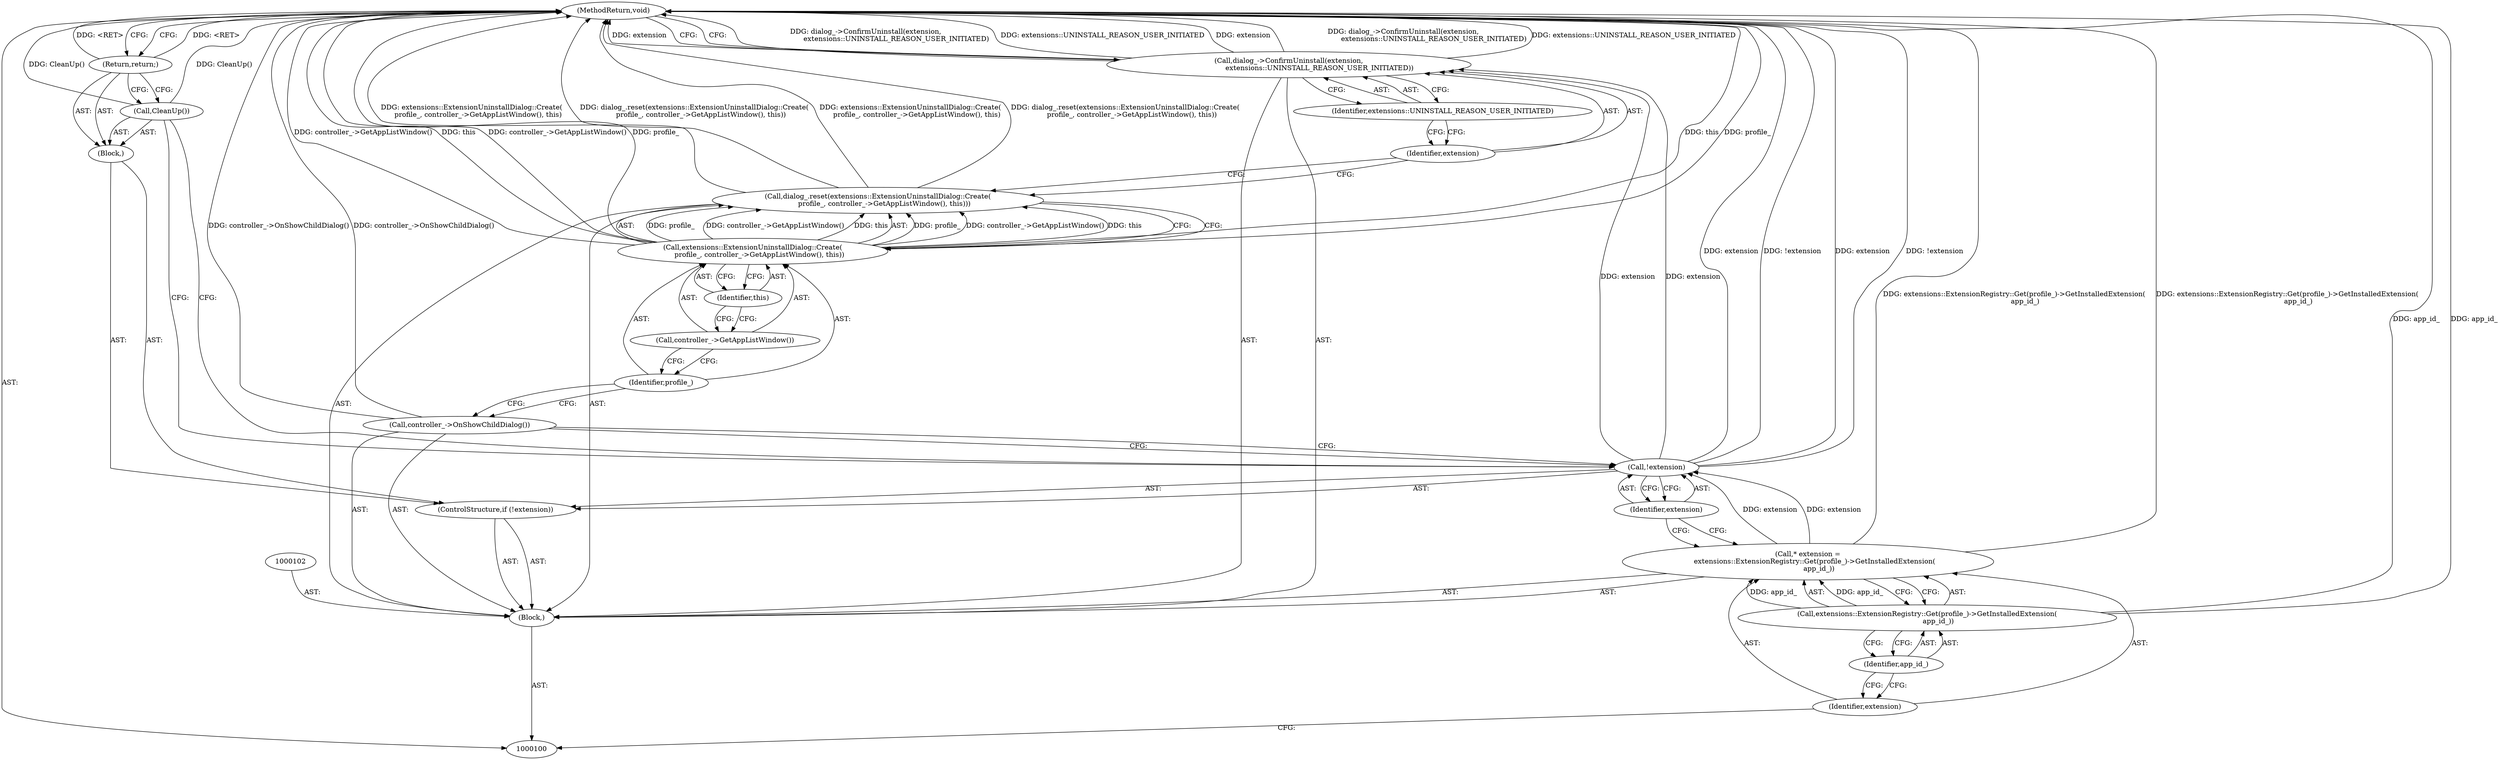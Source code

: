 digraph "0_Chrome_db93178bcaaf7e99ebb18bd51fa99b2feaf47e1f_4" {
"1000122" [label="(MethodReturn,void)"];
"1000101" [label="(Block,)"];
"1000115" [label="(Call,extensions::ExtensionUninstallDialog::Create(\n      profile_, controller_->GetAppListWindow(), this))"];
"1000114" [label="(Call,dialog_.reset(extensions::ExtensionUninstallDialog::Create(\n      profile_, controller_->GetAppListWindow(), this)))"];
"1000117" [label="(Call,controller_->GetAppListWindow())"];
"1000118" [label="(Identifier,this)"];
"1000116" [label="(Identifier,profile_)"];
"1000119" [label="(Call,dialog_->ConfirmUninstall(extension,\n                            extensions::UNINSTALL_REASON_USER_INITIATED))"];
"1000120" [label="(Identifier,extension)"];
"1000121" [label="(Identifier,extensions::UNINSTALL_REASON_USER_INITIATED)"];
"1000103" [label="(Call,* extension =\n      extensions::ExtensionRegistry::Get(profile_)->GetInstalledExtension(\n          app_id_))"];
"1000104" [label="(Identifier,extension)"];
"1000105" [label="(Call,extensions::ExtensionRegistry::Get(profile_)->GetInstalledExtension(\n          app_id_))"];
"1000106" [label="(Identifier,app_id_)"];
"1000110" [label="(Block,)"];
"1000107" [label="(ControlStructure,if (!extension))"];
"1000108" [label="(Call,!extension)"];
"1000109" [label="(Identifier,extension)"];
"1000111" [label="(Call,CleanUp())"];
"1000112" [label="(Return,return;)"];
"1000113" [label="(Call,controller_->OnShowChildDialog())"];
"1000122" -> "1000100"  [label="AST: "];
"1000122" -> "1000112"  [label="CFG: "];
"1000122" -> "1000119"  [label="CFG: "];
"1000115" -> "1000122"  [label="DDG: controller_->GetAppListWindow()"];
"1000115" -> "1000122"  [label="DDG: this"];
"1000115" -> "1000122"  [label="DDG: profile_"];
"1000108" -> "1000122"  [label="DDG: !extension"];
"1000108" -> "1000122"  [label="DDG: extension"];
"1000103" -> "1000122"  [label="DDG: extensions::ExtensionRegistry::Get(profile_)->GetInstalledExtension(\n          app_id_)"];
"1000114" -> "1000122"  [label="DDG: dialog_.reset(extensions::ExtensionUninstallDialog::Create(\n      profile_, controller_->GetAppListWindow(), this))"];
"1000114" -> "1000122"  [label="DDG: extensions::ExtensionUninstallDialog::Create(\n      profile_, controller_->GetAppListWindow(), this)"];
"1000119" -> "1000122"  [label="DDG: dialog_->ConfirmUninstall(extension,\n                            extensions::UNINSTALL_REASON_USER_INITIATED)"];
"1000119" -> "1000122"  [label="DDG: extensions::UNINSTALL_REASON_USER_INITIATED"];
"1000119" -> "1000122"  [label="DDG: extension"];
"1000113" -> "1000122"  [label="DDG: controller_->OnShowChildDialog()"];
"1000111" -> "1000122"  [label="DDG: CleanUp()"];
"1000105" -> "1000122"  [label="DDG: app_id_"];
"1000112" -> "1000122"  [label="DDG: <RET>"];
"1000101" -> "1000100"  [label="AST: "];
"1000102" -> "1000101"  [label="AST: "];
"1000103" -> "1000101"  [label="AST: "];
"1000107" -> "1000101"  [label="AST: "];
"1000113" -> "1000101"  [label="AST: "];
"1000114" -> "1000101"  [label="AST: "];
"1000119" -> "1000101"  [label="AST: "];
"1000115" -> "1000114"  [label="AST: "];
"1000115" -> "1000118"  [label="CFG: "];
"1000116" -> "1000115"  [label="AST: "];
"1000117" -> "1000115"  [label="AST: "];
"1000118" -> "1000115"  [label="AST: "];
"1000114" -> "1000115"  [label="CFG: "];
"1000115" -> "1000122"  [label="DDG: controller_->GetAppListWindow()"];
"1000115" -> "1000122"  [label="DDG: this"];
"1000115" -> "1000122"  [label="DDG: profile_"];
"1000115" -> "1000114"  [label="DDG: profile_"];
"1000115" -> "1000114"  [label="DDG: controller_->GetAppListWindow()"];
"1000115" -> "1000114"  [label="DDG: this"];
"1000114" -> "1000101"  [label="AST: "];
"1000114" -> "1000115"  [label="CFG: "];
"1000115" -> "1000114"  [label="AST: "];
"1000120" -> "1000114"  [label="CFG: "];
"1000114" -> "1000122"  [label="DDG: dialog_.reset(extensions::ExtensionUninstallDialog::Create(\n      profile_, controller_->GetAppListWindow(), this))"];
"1000114" -> "1000122"  [label="DDG: extensions::ExtensionUninstallDialog::Create(\n      profile_, controller_->GetAppListWindow(), this)"];
"1000115" -> "1000114"  [label="DDG: profile_"];
"1000115" -> "1000114"  [label="DDG: controller_->GetAppListWindow()"];
"1000115" -> "1000114"  [label="DDG: this"];
"1000117" -> "1000115"  [label="AST: "];
"1000117" -> "1000116"  [label="CFG: "];
"1000118" -> "1000117"  [label="CFG: "];
"1000118" -> "1000115"  [label="AST: "];
"1000118" -> "1000117"  [label="CFG: "];
"1000115" -> "1000118"  [label="CFG: "];
"1000116" -> "1000115"  [label="AST: "];
"1000116" -> "1000113"  [label="CFG: "];
"1000117" -> "1000116"  [label="CFG: "];
"1000119" -> "1000101"  [label="AST: "];
"1000119" -> "1000121"  [label="CFG: "];
"1000120" -> "1000119"  [label="AST: "];
"1000121" -> "1000119"  [label="AST: "];
"1000122" -> "1000119"  [label="CFG: "];
"1000119" -> "1000122"  [label="DDG: dialog_->ConfirmUninstall(extension,\n                            extensions::UNINSTALL_REASON_USER_INITIATED)"];
"1000119" -> "1000122"  [label="DDG: extensions::UNINSTALL_REASON_USER_INITIATED"];
"1000119" -> "1000122"  [label="DDG: extension"];
"1000108" -> "1000119"  [label="DDG: extension"];
"1000120" -> "1000119"  [label="AST: "];
"1000120" -> "1000114"  [label="CFG: "];
"1000121" -> "1000120"  [label="CFG: "];
"1000121" -> "1000119"  [label="AST: "];
"1000121" -> "1000120"  [label="CFG: "];
"1000119" -> "1000121"  [label="CFG: "];
"1000103" -> "1000101"  [label="AST: "];
"1000103" -> "1000105"  [label="CFG: "];
"1000104" -> "1000103"  [label="AST: "];
"1000105" -> "1000103"  [label="AST: "];
"1000109" -> "1000103"  [label="CFG: "];
"1000103" -> "1000122"  [label="DDG: extensions::ExtensionRegistry::Get(profile_)->GetInstalledExtension(\n          app_id_)"];
"1000105" -> "1000103"  [label="DDG: app_id_"];
"1000103" -> "1000108"  [label="DDG: extension"];
"1000104" -> "1000103"  [label="AST: "];
"1000104" -> "1000100"  [label="CFG: "];
"1000106" -> "1000104"  [label="CFG: "];
"1000105" -> "1000103"  [label="AST: "];
"1000105" -> "1000106"  [label="CFG: "];
"1000106" -> "1000105"  [label="AST: "];
"1000103" -> "1000105"  [label="CFG: "];
"1000105" -> "1000122"  [label="DDG: app_id_"];
"1000105" -> "1000103"  [label="DDG: app_id_"];
"1000106" -> "1000105"  [label="AST: "];
"1000106" -> "1000104"  [label="CFG: "];
"1000105" -> "1000106"  [label="CFG: "];
"1000110" -> "1000107"  [label="AST: "];
"1000111" -> "1000110"  [label="AST: "];
"1000112" -> "1000110"  [label="AST: "];
"1000107" -> "1000101"  [label="AST: "];
"1000108" -> "1000107"  [label="AST: "];
"1000110" -> "1000107"  [label="AST: "];
"1000108" -> "1000107"  [label="AST: "];
"1000108" -> "1000109"  [label="CFG: "];
"1000109" -> "1000108"  [label="AST: "];
"1000111" -> "1000108"  [label="CFG: "];
"1000113" -> "1000108"  [label="CFG: "];
"1000108" -> "1000122"  [label="DDG: !extension"];
"1000108" -> "1000122"  [label="DDG: extension"];
"1000103" -> "1000108"  [label="DDG: extension"];
"1000108" -> "1000119"  [label="DDG: extension"];
"1000109" -> "1000108"  [label="AST: "];
"1000109" -> "1000103"  [label="CFG: "];
"1000108" -> "1000109"  [label="CFG: "];
"1000111" -> "1000110"  [label="AST: "];
"1000111" -> "1000108"  [label="CFG: "];
"1000112" -> "1000111"  [label="CFG: "];
"1000111" -> "1000122"  [label="DDG: CleanUp()"];
"1000112" -> "1000110"  [label="AST: "];
"1000112" -> "1000111"  [label="CFG: "];
"1000122" -> "1000112"  [label="CFG: "];
"1000112" -> "1000122"  [label="DDG: <RET>"];
"1000113" -> "1000101"  [label="AST: "];
"1000113" -> "1000108"  [label="CFG: "];
"1000116" -> "1000113"  [label="CFG: "];
"1000113" -> "1000122"  [label="DDG: controller_->OnShowChildDialog()"];
}
